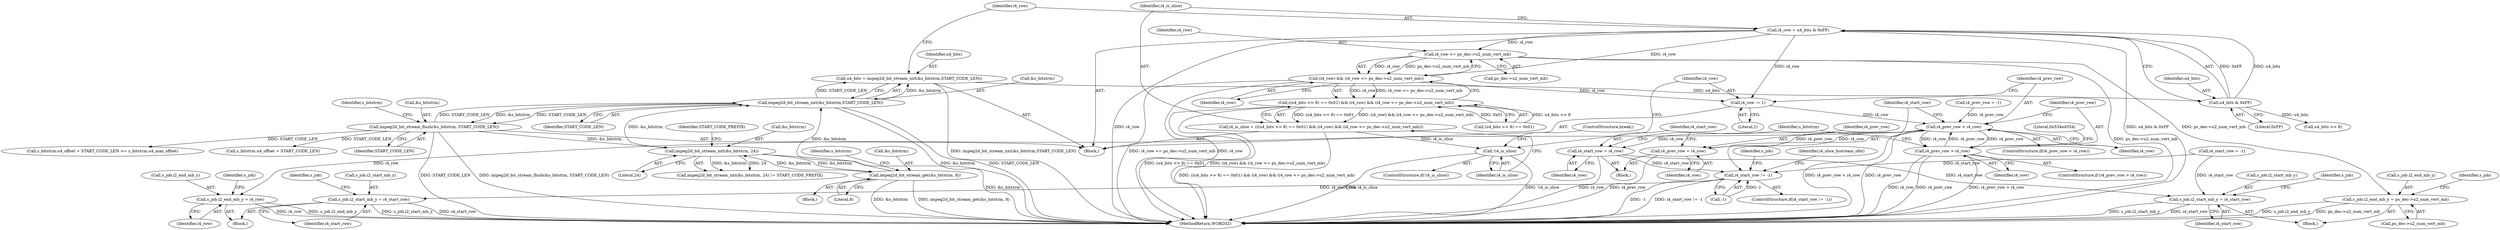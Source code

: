 digraph "0_Android_ba604d336b40fd4bde1622f64d67135bdbd61301_0@pointer" {
"1000272" [label="(Call,i4_row <= ps_dec->u2_num_vert_mb)"];
"1000257" [label="(Call,i4_row = u4_bits & 0xFF)"];
"1000259" [label="(Call,u4_bits & 0xFF)"];
"1000251" [label="(Call,u4_bits = impeg2d_bit_stream_nxt(&s_bitstrm,START_CODE_LEN))"];
"1000253" [label="(Call,impeg2d_bit_stream_nxt(&s_bitstrm,START_CODE_LEN))"];
"1000378" [label="(Call,impeg2d_bit_stream_get(&s_bitstrm, 8))"];
"1000372" [label="(Call,impeg2d_bit_stream_nxt(&s_bitstrm, 24))"];
"1000366" [label="(Call,impeg2d_bit_stream_flush(&s_bitstrm, START_CODE_LEN))"];
"1000270" [label="(Call,(i4_row) && (i4_row <= ps_dec->u2_num_vert_mb))"];
"1000264" [label="(Call,((u4_bits >> 8) == 0x01) && (i4_row) && (i4_row <= ps_dec->u2_num_vert_mb))"];
"1000262" [label="(Call,i4_is_slice = (((u4_bits >> 8) == 0x01) && (i4_row) && (i4_row <= ps_dec->u2_num_vert_mb)))"];
"1000278" [label="(Call,!i4_is_slice)"];
"1000281" [label="(Call,i4_row -= 1)"];
"1000285" [label="(Call,i4_prev_row < i4_row)"];
"1000302" [label="(Call,s_job.i2_end_mb_y = i4_row)"];
"1000351" [label="(Call,i4_prev_row = i4_row)"];
"1000354" [label="(Call,i4_start_row = i4_row)"];
"1000290" [label="(Call,i4_start_row != -1)"];
"1000297" [label="(Call,s_job.i2_start_mb_y = i4_start_row)"];
"1000395" [label="(Call,s_job.i2_start_mb_y = i4_start_row)"];
"1000359" [label="(Call,i4_prev_row > i4_row)"];
"1000400" [label="(Call,s_job.i2_end_mb_y = ps_dec->u2_num_vert_mb)"];
"1000358" [label="(ControlStructure,if (i4_prev_row > i4_row))"];
"1000372" [label="(Call,impeg2d_bit_stream_nxt(&s_bitstrm, 24))"];
"1000360" [label="(Identifier,i4_prev_row)"];
"1000375" [label="(Literal,24)"];
"1000400" [label="(Call,s_job.i2_end_mb_y = ps_dec->u2_num_vert_mb)"];
"1000376" [label="(Identifier,START_CODE_PREFIX)"];
"1000288" [label="(Block,)"];
"1000395" [label="(Call,s_job.i2_start_mb_y = i4_start_row)"];
"1000354" [label="(Call,i4_start_row = i4_row)"];
"1000240" [label="(Call,s_bitstrm.u4_offset + START_CODE_LEN >= s_bitstrm.u4_max_offset)"];
"1000265" [label="(Call,(u4_bits >> 8) == 0x01)"];
"1000402" [label="(Identifier,s_job)"];
"1000304" [label="(Identifier,s_job)"];
"1000285" [label="(Call,i4_prev_row < i4_row)"];
"1000281" [label="(Call,i4_row -= 1)"];
"1000392" [label="(Block,)"];
"1000277" [label="(ControlStructure,if(!i4_is_slice))"];
"1000266" [label="(Call,u4_bits >> 8)"];
"1000258" [label="(Identifier,i4_row)"];
"1000378" [label="(Call,impeg2d_bit_stream_get(&s_bitstrm, 8))"];
"1000228" [label="(Call,i4_start_row = -1)"];
"1000359" [label="(Call,i4_prev_row > i4_row)"];
"1000361" [label="(Identifier,i4_row)"];
"1000396" [label="(Call,s_job.i2_start_mb_y)"];
"1000272" [label="(Call,i4_row <= ps_dec->u2_num_vert_mb)"];
"1000278" [label="(Call,!i4_is_slice)"];
"1000262" [label="(Call,i4_is_slice = (((u4_bits >> 8) == 0x01) && (i4_row) && (i4_row <= ps_dec->u2_num_vert_mb)))"];
"1000241" [label="(Call,s_bitstrm.u4_offset + START_CODE_LEN)"];
"1000271" [label="(Identifier,i4_row)"];
"1000303" [label="(Call,s_job.i2_end_mb_y)"];
"1000299" [label="(Identifier,s_job)"];
"1000366" [label="(Call,impeg2d_bit_stream_flush(&s_bitstrm, START_CODE_LEN))"];
"1000280" [label="(ControlStructure,break;)"];
"1000270" [label="(Call,(i4_row) && (i4_row <= ps_dec->u2_num_vert_mb))"];
"1000264" [label="(Call,((u4_bits >> 8) == 0x01) && (i4_row) && (i4_row <= ps_dec->u2_num_vert_mb))"];
"1000273" [label="(Identifier,i4_row)"];
"1000368" [label="(Identifier,s_bitstrm)"];
"1000381" [label="(Literal,8)"];
"1000336" [label="(Identifier,i4_slice_bistream_ofst)"];
"1000309" [label="(Identifier,s_job)"];
"1000130" [label="(Call,i4_prev_row = -1)"];
"1000289" [label="(ControlStructure,if(i4_start_row != -1))"];
"1000353" [label="(Identifier,i4_row)"];
"1000284" [label="(ControlStructure,if(i4_prev_row < i4_row))"];
"1000409" [label="(Identifier,s_job)"];
"1000292" [label="(Call,-1)"];
"1000259" [label="(Call,u4_bits & 0xFF)"];
"1000302" [label="(Call,s_job.i2_end_mb_y = i4_row)"];
"1000283" [label="(Literal,1)"];
"1000367" [label="(Call,&s_bitstrm)"];
"1000297" [label="(Call,s_job.i2_start_mb_y = i4_start_row)"];
"1000301" [label="(Identifier,i4_start_row)"];
"1000294" [label="(Block,)"];
"1000254" [label="(Call,&s_bitstrm)"];
"1000291" [label="(Identifier,i4_start_row)"];
"1000237" [label="(Block,)"];
"1000545" [label="(MethodReturn,WORD32)"];
"1000279" [label="(Identifier,i4_is_slice)"];
"1000385" [label="(Identifier,s_bitstrm)"];
"1000401" [label="(Call,s_job.i2_end_mb_y)"];
"1000256" [label="(Identifier,START_CODE_LEN)"];
"1000377" [label="(Block,)"];
"1000351" [label="(Call,i4_prev_row = i4_row)"];
"1000356" [label="(Identifier,i4_row)"];
"1000282" [label="(Identifier,i4_row)"];
"1000253" [label="(Call,impeg2d_bit_stream_nxt(&s_bitstrm,START_CODE_LEN))"];
"1000290" [label="(Call,i4_start_row != -1)"];
"1000373" [label="(Call,&s_bitstrm)"];
"1000352" [label="(Identifier,i4_prev_row)"];
"1000404" [label="(Call,ps_dec->u2_num_vert_mb)"];
"1000263" [label="(Identifier,i4_is_slice)"];
"1000257" [label="(Call,i4_row = u4_bits & 0xFF)"];
"1000261" [label="(Literal,0xFF)"];
"1000369" [label="(Identifier,START_CODE_LEN)"];
"1000379" [label="(Call,&s_bitstrm)"];
"1000252" [label="(Identifier,u4_bits)"];
"1000298" [label="(Call,s_job.i2_start_mb_y)"];
"1000399" [label="(Identifier,i4_start_row)"];
"1000371" [label="(Call,impeg2d_bit_stream_nxt(&s_bitstrm, 24) != START_CODE_PREFIX)"];
"1000260" [label="(Identifier,u4_bits)"];
"1000374" [label="(Identifier,s_bitstrm)"];
"1000274" [label="(Call,ps_dec->u2_num_vert_mb)"];
"1000306" [label="(Identifier,i4_row)"];
"1000355" [label="(Identifier,i4_start_row)"];
"1000287" [label="(Identifier,i4_row)"];
"1000364" [label="(Literal,0x534e4554)"];
"1000251" [label="(Call,u4_bits = impeg2d_bit_stream_nxt(&s_bitstrm,START_CODE_LEN))"];
"1000286" [label="(Identifier,i4_prev_row)"];
"1000272" -> "1000270"  [label="AST: "];
"1000272" -> "1000274"  [label="CFG: "];
"1000273" -> "1000272"  [label="AST: "];
"1000274" -> "1000272"  [label="AST: "];
"1000270" -> "1000272"  [label="CFG: "];
"1000272" -> "1000545"  [label="DDG: ps_dec->u2_num_vert_mb"];
"1000272" -> "1000270"  [label="DDG: i4_row"];
"1000272" -> "1000270"  [label="DDG: ps_dec->u2_num_vert_mb"];
"1000257" -> "1000272"  [label="DDG: i4_row"];
"1000272" -> "1000400"  [label="DDG: ps_dec->u2_num_vert_mb"];
"1000257" -> "1000237"  [label="AST: "];
"1000257" -> "1000259"  [label="CFG: "];
"1000258" -> "1000257"  [label="AST: "];
"1000259" -> "1000257"  [label="AST: "];
"1000263" -> "1000257"  [label="CFG: "];
"1000257" -> "1000545"  [label="DDG: u4_bits & 0xFF"];
"1000257" -> "1000545"  [label="DDG: i4_row"];
"1000259" -> "1000257"  [label="DDG: u4_bits"];
"1000259" -> "1000257"  [label="DDG: 0xFF"];
"1000257" -> "1000270"  [label="DDG: i4_row"];
"1000257" -> "1000281"  [label="DDG: i4_row"];
"1000259" -> "1000261"  [label="CFG: "];
"1000260" -> "1000259"  [label="AST: "];
"1000261" -> "1000259"  [label="AST: "];
"1000251" -> "1000259"  [label="DDG: u4_bits"];
"1000259" -> "1000266"  [label="DDG: u4_bits"];
"1000251" -> "1000237"  [label="AST: "];
"1000251" -> "1000253"  [label="CFG: "];
"1000252" -> "1000251"  [label="AST: "];
"1000253" -> "1000251"  [label="AST: "];
"1000258" -> "1000251"  [label="CFG: "];
"1000251" -> "1000545"  [label="DDG: impeg2d_bit_stream_nxt(&s_bitstrm,START_CODE_LEN)"];
"1000253" -> "1000251"  [label="DDG: &s_bitstrm"];
"1000253" -> "1000251"  [label="DDG: START_CODE_LEN"];
"1000253" -> "1000256"  [label="CFG: "];
"1000254" -> "1000253"  [label="AST: "];
"1000256" -> "1000253"  [label="AST: "];
"1000253" -> "1000545"  [label="DDG: &s_bitstrm"];
"1000253" -> "1000545"  [label="DDG: START_CODE_LEN"];
"1000378" -> "1000253"  [label="DDG: &s_bitstrm"];
"1000372" -> "1000253"  [label="DDG: &s_bitstrm"];
"1000366" -> "1000253"  [label="DDG: START_CODE_LEN"];
"1000253" -> "1000366"  [label="DDG: &s_bitstrm"];
"1000253" -> "1000366"  [label="DDG: START_CODE_LEN"];
"1000378" -> "1000377"  [label="AST: "];
"1000378" -> "1000381"  [label="CFG: "];
"1000379" -> "1000378"  [label="AST: "];
"1000381" -> "1000378"  [label="AST: "];
"1000385" -> "1000378"  [label="CFG: "];
"1000378" -> "1000545"  [label="DDG: &s_bitstrm"];
"1000378" -> "1000545"  [label="DDG: impeg2d_bit_stream_get(&s_bitstrm, 8)"];
"1000378" -> "1000372"  [label="DDG: &s_bitstrm"];
"1000372" -> "1000378"  [label="DDG: &s_bitstrm"];
"1000372" -> "1000371"  [label="AST: "];
"1000372" -> "1000375"  [label="CFG: "];
"1000373" -> "1000372"  [label="AST: "];
"1000375" -> "1000372"  [label="AST: "];
"1000376" -> "1000372"  [label="CFG: "];
"1000372" -> "1000545"  [label="DDG: &s_bitstrm"];
"1000372" -> "1000371"  [label="DDG: &s_bitstrm"];
"1000372" -> "1000371"  [label="DDG: 24"];
"1000366" -> "1000372"  [label="DDG: &s_bitstrm"];
"1000366" -> "1000237"  [label="AST: "];
"1000366" -> "1000369"  [label="CFG: "];
"1000367" -> "1000366"  [label="AST: "];
"1000369" -> "1000366"  [label="AST: "];
"1000374" -> "1000366"  [label="CFG: "];
"1000366" -> "1000545"  [label="DDG: START_CODE_LEN"];
"1000366" -> "1000545"  [label="DDG: impeg2d_bit_stream_flush(&s_bitstrm, START_CODE_LEN)"];
"1000366" -> "1000240"  [label="DDG: START_CODE_LEN"];
"1000366" -> "1000241"  [label="DDG: START_CODE_LEN"];
"1000270" -> "1000264"  [label="AST: "];
"1000270" -> "1000271"  [label="CFG: "];
"1000271" -> "1000270"  [label="AST: "];
"1000264" -> "1000270"  [label="CFG: "];
"1000270" -> "1000545"  [label="DDG: i4_row <= ps_dec->u2_num_vert_mb"];
"1000270" -> "1000545"  [label="DDG: i4_row"];
"1000270" -> "1000264"  [label="DDG: i4_row"];
"1000270" -> "1000264"  [label="DDG: i4_row <= ps_dec->u2_num_vert_mb"];
"1000270" -> "1000281"  [label="DDG: i4_row"];
"1000264" -> "1000262"  [label="AST: "];
"1000264" -> "1000265"  [label="CFG: "];
"1000265" -> "1000264"  [label="AST: "];
"1000262" -> "1000264"  [label="CFG: "];
"1000264" -> "1000545"  [label="DDG: (u4_bits >> 8) == 0x01"];
"1000264" -> "1000545"  [label="DDG: (i4_row) && (i4_row <= ps_dec->u2_num_vert_mb)"];
"1000264" -> "1000262"  [label="DDG: (u4_bits >> 8) == 0x01"];
"1000264" -> "1000262"  [label="DDG: (i4_row) && (i4_row <= ps_dec->u2_num_vert_mb)"];
"1000265" -> "1000264"  [label="DDG: u4_bits >> 8"];
"1000265" -> "1000264"  [label="DDG: 0x01"];
"1000262" -> "1000237"  [label="AST: "];
"1000263" -> "1000262"  [label="AST: "];
"1000279" -> "1000262"  [label="CFG: "];
"1000262" -> "1000545"  [label="DDG: ((u4_bits >> 8) == 0x01) && (i4_row) && (i4_row <= ps_dec->u2_num_vert_mb)"];
"1000262" -> "1000278"  [label="DDG: i4_is_slice"];
"1000278" -> "1000277"  [label="AST: "];
"1000278" -> "1000279"  [label="CFG: "];
"1000279" -> "1000278"  [label="AST: "];
"1000280" -> "1000278"  [label="CFG: "];
"1000282" -> "1000278"  [label="CFG: "];
"1000278" -> "1000545"  [label="DDG: !i4_is_slice"];
"1000278" -> "1000545"  [label="DDG: i4_is_slice"];
"1000281" -> "1000237"  [label="AST: "];
"1000281" -> "1000283"  [label="CFG: "];
"1000282" -> "1000281"  [label="AST: "];
"1000283" -> "1000281"  [label="AST: "];
"1000286" -> "1000281"  [label="CFG: "];
"1000281" -> "1000285"  [label="DDG: i4_row"];
"1000285" -> "1000284"  [label="AST: "];
"1000285" -> "1000287"  [label="CFG: "];
"1000286" -> "1000285"  [label="AST: "];
"1000287" -> "1000285"  [label="AST: "];
"1000291" -> "1000285"  [label="CFG: "];
"1000360" -> "1000285"  [label="CFG: "];
"1000285" -> "1000545"  [label="DDG: i4_prev_row"];
"1000285" -> "1000545"  [label="DDG: i4_prev_row < i4_row"];
"1000359" -> "1000285"  [label="DDG: i4_prev_row"];
"1000351" -> "1000285"  [label="DDG: i4_prev_row"];
"1000130" -> "1000285"  [label="DDG: i4_prev_row"];
"1000285" -> "1000302"  [label="DDG: i4_row"];
"1000285" -> "1000351"  [label="DDG: i4_row"];
"1000285" -> "1000354"  [label="DDG: i4_row"];
"1000285" -> "1000359"  [label="DDG: i4_prev_row"];
"1000285" -> "1000359"  [label="DDG: i4_row"];
"1000302" -> "1000294"  [label="AST: "];
"1000302" -> "1000306"  [label="CFG: "];
"1000303" -> "1000302"  [label="AST: "];
"1000306" -> "1000302"  [label="AST: "];
"1000309" -> "1000302"  [label="CFG: "];
"1000302" -> "1000545"  [label="DDG: s_job.i2_end_mb_y"];
"1000302" -> "1000545"  [label="DDG: i4_row"];
"1000351" -> "1000288"  [label="AST: "];
"1000351" -> "1000353"  [label="CFG: "];
"1000352" -> "1000351"  [label="AST: "];
"1000353" -> "1000351"  [label="AST: "];
"1000355" -> "1000351"  [label="CFG: "];
"1000351" -> "1000545"  [label="DDG: i4_prev_row"];
"1000354" -> "1000288"  [label="AST: "];
"1000354" -> "1000356"  [label="CFG: "];
"1000355" -> "1000354"  [label="AST: "];
"1000356" -> "1000354"  [label="AST: "];
"1000368" -> "1000354"  [label="CFG: "];
"1000354" -> "1000545"  [label="DDG: i4_row"];
"1000354" -> "1000290"  [label="DDG: i4_start_row"];
"1000354" -> "1000395"  [label="DDG: i4_start_row"];
"1000290" -> "1000289"  [label="AST: "];
"1000290" -> "1000292"  [label="CFG: "];
"1000291" -> "1000290"  [label="AST: "];
"1000292" -> "1000290"  [label="AST: "];
"1000299" -> "1000290"  [label="CFG: "];
"1000336" -> "1000290"  [label="CFG: "];
"1000290" -> "1000545"  [label="DDG: -1"];
"1000290" -> "1000545"  [label="DDG: i4_start_row != -1"];
"1000228" -> "1000290"  [label="DDG: i4_start_row"];
"1000292" -> "1000290"  [label="DDG: 1"];
"1000290" -> "1000297"  [label="DDG: i4_start_row"];
"1000297" -> "1000294"  [label="AST: "];
"1000297" -> "1000301"  [label="CFG: "];
"1000298" -> "1000297"  [label="AST: "];
"1000301" -> "1000297"  [label="AST: "];
"1000304" -> "1000297"  [label="CFG: "];
"1000297" -> "1000545"  [label="DDG: s_job.i2_start_mb_y"];
"1000297" -> "1000545"  [label="DDG: i4_start_row"];
"1000395" -> "1000392"  [label="AST: "];
"1000395" -> "1000399"  [label="CFG: "];
"1000396" -> "1000395"  [label="AST: "];
"1000399" -> "1000395"  [label="AST: "];
"1000402" -> "1000395"  [label="CFG: "];
"1000395" -> "1000545"  [label="DDG: s_job.i2_start_mb_y"];
"1000395" -> "1000545"  [label="DDG: i4_start_row"];
"1000228" -> "1000395"  [label="DDG: i4_start_row"];
"1000359" -> "1000358"  [label="AST: "];
"1000359" -> "1000361"  [label="CFG: "];
"1000360" -> "1000359"  [label="AST: "];
"1000361" -> "1000359"  [label="AST: "];
"1000364" -> "1000359"  [label="CFG: "];
"1000368" -> "1000359"  [label="CFG: "];
"1000359" -> "1000545"  [label="DDG: i4_row"];
"1000359" -> "1000545"  [label="DDG: i4_prev_row"];
"1000359" -> "1000545"  [label="DDG: i4_prev_row > i4_row"];
"1000400" -> "1000392"  [label="AST: "];
"1000400" -> "1000404"  [label="CFG: "];
"1000401" -> "1000400"  [label="AST: "];
"1000404" -> "1000400"  [label="AST: "];
"1000409" -> "1000400"  [label="CFG: "];
"1000400" -> "1000545"  [label="DDG: s_job.i2_end_mb_y"];
"1000400" -> "1000545"  [label="DDG: ps_dec->u2_num_vert_mb"];
}
